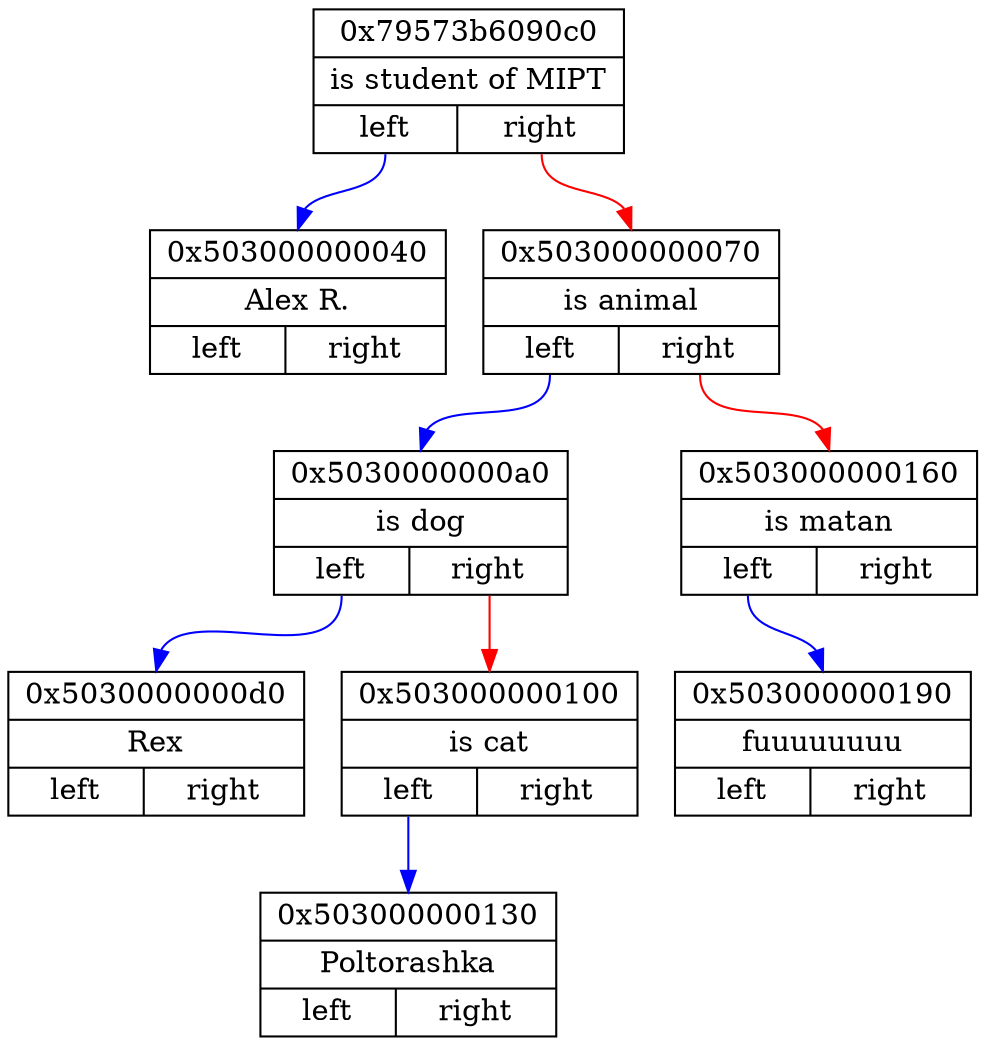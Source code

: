 digraph
{ 
rankdir=HR;

node0x79573b6090c0 [ shape=record, rank = 1, label= "{ 0x79573b6090c0 | is student of MIPT | {<n0x79573b6090c0_l> left | <n0x79573b6090c0_r> right}} " ];
node0x503000000040 [ shape=record, rank = 2, label= "{ 0x503000000040 | Alex R. | {<n0x503000000040_l> left | <n0x503000000040_r> right}} " ];
node0x79573b6090c0:<n0x79573b6090c0_l>:s -> node0x503000000040:n [ color = blue; ]
node0x503000000070 [ shape=record, rank = 3, label= "{ 0x503000000070 | is animal | {<n0x503000000070_l> left | <n0x503000000070_r> right}} " ];
node0x5030000000a0 [ shape=record, rank = 4, label= "{ 0x5030000000a0 | is dog | {<n0x5030000000a0_l> left | <n0x5030000000a0_r> right}} " ];
node0x5030000000d0 [ shape=record, rank = 5, label= "{ 0x5030000000d0 | Rex | {<n0x5030000000d0_l> left | <n0x5030000000d0_r> right}} " ];
node0x5030000000a0:<n0x5030000000a0_l>:s -> node0x5030000000d0:n [ color = blue; ]
node0x503000000100 [ shape=record, rank = 6, label= "{ 0x503000000100 | is cat | {<n0x503000000100_l> left | <n0x503000000100_r> right}} " ];
node0x503000000130 [ shape=record, rank = 7, label= "{ 0x503000000130 | Poltorashka | {<n0x503000000130_l> left | <n0x503000000130_r> right}} " ];
node0x503000000100:<n0x503000000100_l>:s -> node0x503000000130:n [ color = blue; ]
node0x5030000000a0:<n0x5030000000a0_r>:s -> node0x503000000100:n [ color = red; ]
node0x503000000070:<n0x503000000070_l>:s -> node0x5030000000a0:n [ color = blue; ]
node0x503000000160 [ shape=record, rank = 5, label= "{ 0x503000000160 | is matan | {<n0x503000000160_l> left | <n0x503000000160_r> right}} " ];
node0x503000000190 [ shape=record, rank = 6, label= "{ 0x503000000190 | fuuuuuuuu | {<n0x503000000190_l> left | <n0x503000000190_r> right}} " ];
node0x503000000160:<n0x503000000160_l>:s -> node0x503000000190:n [ color = blue; ]
node0x503000000070:<n0x503000000070_r>:s -> node0x503000000160:n [ color = red; ]
node0x79573b6090c0:<n0x79573b6090c0_r>:s -> node0x503000000070:n [ color = red; ]
}

